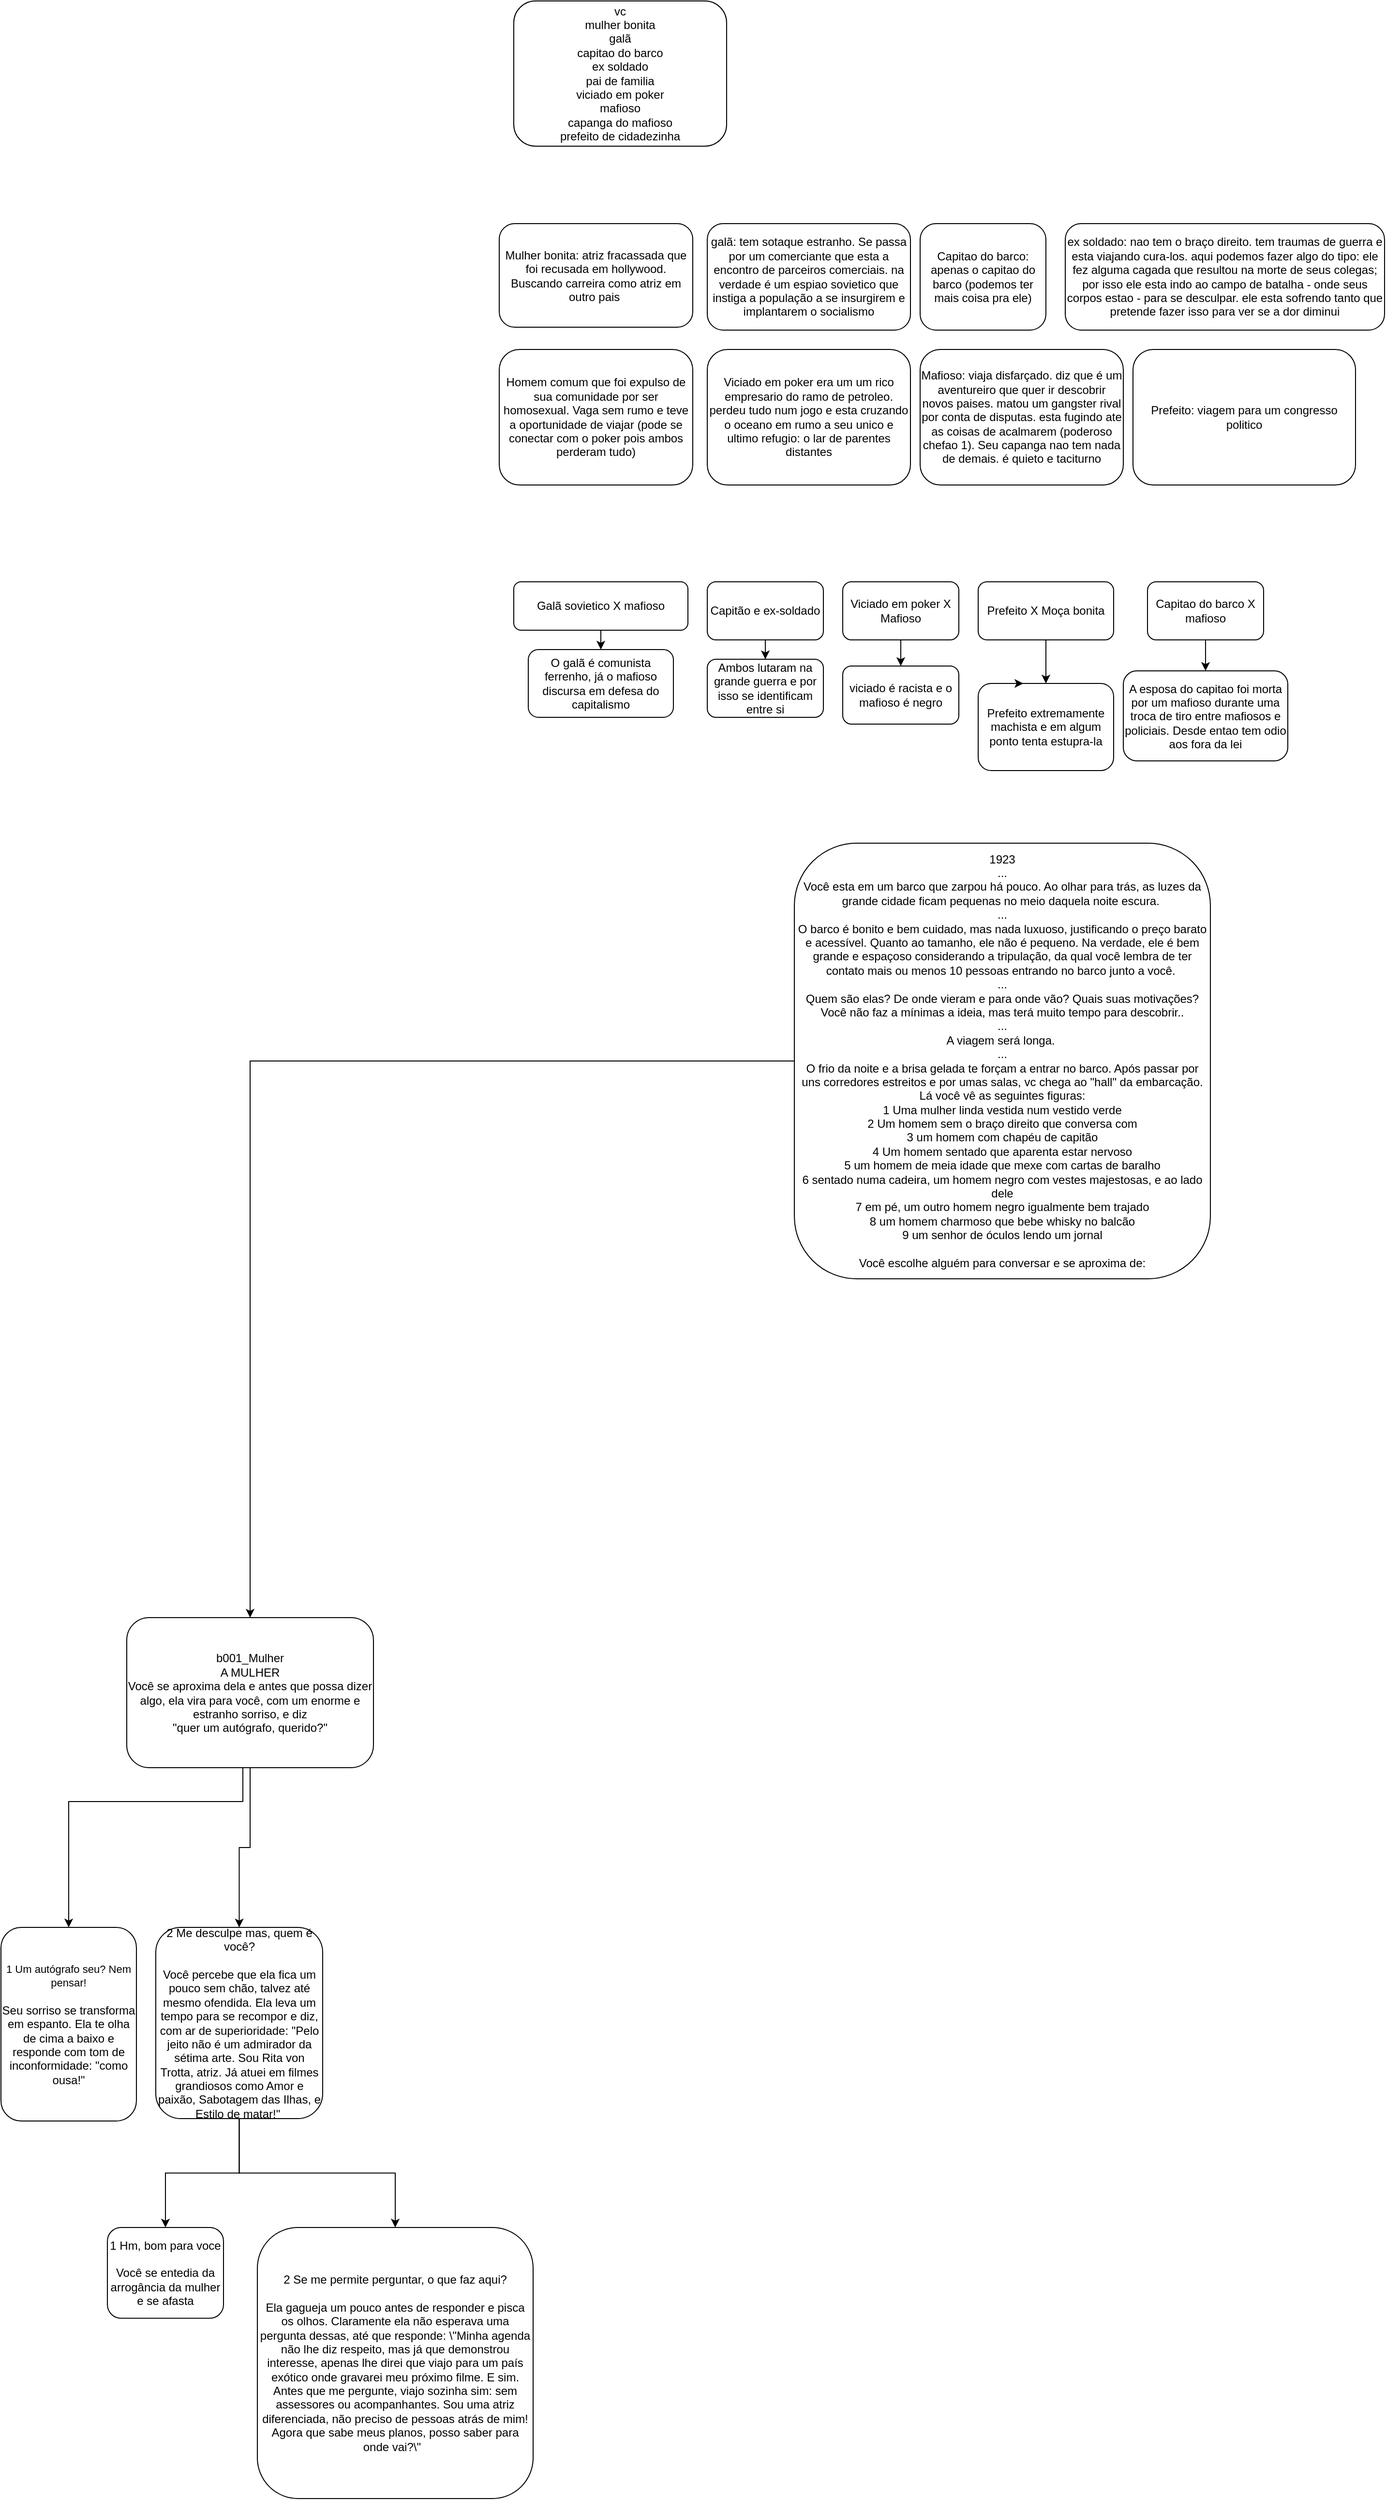 <mxfile version="13.7.2" type="device"><diagram id="xYP2UTiluw4lWn7M9EKB" name="Page-1"><mxGraphModel dx="599" dy="310" grid="1" gridSize="10" guides="1" tooltips="1" connect="1" arrows="1" fold="1" page="1" pageScale="1" pageWidth="1169" pageHeight="827" math="0" shadow="0"><root><mxCell id="0"/><mxCell id="1" parent="0"/><mxCell id="Bb-sUptRM2qQBuefRX71-3" value="vc&lt;br&gt;mulher bonita&lt;br&gt;galã&lt;br&gt;capitao do barco&lt;br&gt;ex soldado&lt;br&gt;pai de familia&lt;br&gt;viciado em poker&lt;br&gt;mafioso&lt;br&gt;capanga do mafioso&lt;br&gt;prefeito de cidadezinha&lt;br&gt;" style="rounded=1;whiteSpace=wrap;html=1;" vertex="1" parent="1"><mxGeometry x="600" y="140" width="220" height="150" as="geometry"/></mxCell><mxCell id="Bb-sUptRM2qQBuefRX71-4" value="Mulher bonita: atriz fracassada que foi recusada em hollywood. Buscando carreira como atriz em outro pais&amp;nbsp;" style="rounded=1;whiteSpace=wrap;html=1;" vertex="1" parent="1"><mxGeometry x="585" y="370" width="200" height="107" as="geometry"/></mxCell><mxCell id="Bb-sUptRM2qQBuefRX71-5" value="galã: tem sotaque estranho. Se passa por um comerciante que esta a encontro de parceiros comerciais. na verdade é um espiao sovietico que instiga a população a se insurgirem e implantarem o socialismo" style="rounded=1;whiteSpace=wrap;html=1;" vertex="1" parent="1"><mxGeometry x="800" y="370" width="210" height="110" as="geometry"/></mxCell><mxCell id="Bb-sUptRM2qQBuefRX71-6" value="Capitao do barco: apenas o capitao do barco (podemos ter mais coisa pra ele)" style="rounded=1;whiteSpace=wrap;html=1;" vertex="1" parent="1"><mxGeometry x="1020" y="370" width="130" height="110" as="geometry"/></mxCell><mxCell id="Bb-sUptRM2qQBuefRX71-7" value="ex soldado: nao tem o braço direito. tem traumas de guerra e esta viajando cura-los. aqui podemos fazer algo do tipo: ele fez alguma cagada que resultou na morte de seus colegas; por isso ele esta indo ao campo de batalha - onde seus corpos estao - para se desculpar. ele esta sofrendo tanto que pretende fazer isso para ver se a dor diminui" style="rounded=1;whiteSpace=wrap;html=1;" vertex="1" parent="1"><mxGeometry x="1170" y="370" width="330" height="110" as="geometry"/></mxCell><mxCell id="Bb-sUptRM2qQBuefRX71-8" value="Homem comum que foi expulso de sua comunidade por ser homosexual. Vaga sem rumo e teve a oportunidade de viajar (pode se conectar com o poker pois ambos perderam tudo)" style="rounded=1;whiteSpace=wrap;html=1;" vertex="1" parent="1"><mxGeometry x="585" y="500" width="200" height="140" as="geometry"/></mxCell><mxCell id="Bb-sUptRM2qQBuefRX71-9" value="Viciado em poker era um um rico empresario do ramo de petroleo. perdeu tudo num jogo e esta cruzando o oceano em rumo a seu unico e ultimo refugio: o lar de parentes distantes" style="rounded=1;whiteSpace=wrap;html=1;" vertex="1" parent="1"><mxGeometry x="800" y="500" width="210" height="140" as="geometry"/></mxCell><mxCell id="Bb-sUptRM2qQBuefRX71-10" value="Mafioso: viaja disfarçado. diz que é um aventureiro que quer ir descobrir novos paises. matou um gangster rival por conta de disputas. esta fugindo ate as coisas de acalmarem (poderoso chefao 1). Seu capanga nao tem nada de demais. é quieto e taciturno" style="rounded=1;whiteSpace=wrap;html=1;" vertex="1" parent="1"><mxGeometry x="1020" y="500" width="210" height="140" as="geometry"/></mxCell><mxCell id="Bb-sUptRM2qQBuefRX71-11" value="Prefeito: viagem para um congresso politico" style="rounded=1;whiteSpace=wrap;html=1;" vertex="1" parent="1"><mxGeometry x="1240" y="500" width="230" height="140" as="geometry"/></mxCell><mxCell id="Bb-sUptRM2qQBuefRX71-24" style="edgeStyle=orthogonalEdgeStyle;rounded=0;orthogonalLoop=1;jettySize=auto;html=1;exitX=0.5;exitY=1;exitDx=0;exitDy=0;entryX=0.5;entryY=0;entryDx=0;entryDy=0;" edge="1" parent="1" source="Bb-sUptRM2qQBuefRX71-22" target="Bb-sUptRM2qQBuefRX71-23"><mxGeometry relative="1" as="geometry"/></mxCell><mxCell id="Bb-sUptRM2qQBuefRX71-22" value="Galã sovietico X mafioso" style="rounded=1;whiteSpace=wrap;html=1;" vertex="1" parent="1"><mxGeometry x="600" y="740" width="180" height="50" as="geometry"/></mxCell><mxCell id="Bb-sUptRM2qQBuefRX71-23" value="O galã é comunista ferrenho, já o mafioso discursa em defesa do capitalismo" style="rounded=1;whiteSpace=wrap;html=1;" vertex="1" parent="1"><mxGeometry x="615" y="810" width="150" height="70" as="geometry"/></mxCell><mxCell id="Bb-sUptRM2qQBuefRX71-27" value="" style="edgeStyle=orthogonalEdgeStyle;rounded=0;orthogonalLoop=1;jettySize=auto;html=1;" edge="1" parent="1" source="Bb-sUptRM2qQBuefRX71-25" target="Bb-sUptRM2qQBuefRX71-26"><mxGeometry relative="1" as="geometry"/></mxCell><mxCell id="Bb-sUptRM2qQBuefRX71-25" value="Capitão e ex-soldado" style="rounded=1;whiteSpace=wrap;html=1;" vertex="1" parent="1"><mxGeometry x="800" y="740" width="120" height="60" as="geometry"/></mxCell><mxCell id="Bb-sUptRM2qQBuefRX71-26" value="Ambos lutaram na grande guerra e por isso se identificam entre si" style="whiteSpace=wrap;html=1;rounded=1;" vertex="1" parent="1"><mxGeometry x="800" y="820" width="120" height="60" as="geometry"/></mxCell><mxCell id="Bb-sUptRM2qQBuefRX71-30" value="" style="edgeStyle=orthogonalEdgeStyle;rounded=0;orthogonalLoop=1;jettySize=auto;html=1;" edge="1" parent="1" source="Bb-sUptRM2qQBuefRX71-28" target="Bb-sUptRM2qQBuefRX71-29"><mxGeometry relative="1" as="geometry"/></mxCell><mxCell id="Bb-sUptRM2qQBuefRX71-28" value="Viciado em poker X Mafioso" style="rounded=1;whiteSpace=wrap;html=1;" vertex="1" parent="1"><mxGeometry x="940" y="740" width="120" height="60" as="geometry"/></mxCell><mxCell id="Bb-sUptRM2qQBuefRX71-29" value="viciado é racista e o mafioso é negro" style="whiteSpace=wrap;html=1;rounded=1;" vertex="1" parent="1"><mxGeometry x="940" y="827" width="120" height="60" as="geometry"/></mxCell><mxCell id="Bb-sUptRM2qQBuefRX71-33" value="" style="edgeStyle=orthogonalEdgeStyle;rounded=0;orthogonalLoop=1;jettySize=auto;html=1;" edge="1" parent="1" source="Bb-sUptRM2qQBuefRX71-31" target="Bb-sUptRM2qQBuefRX71-32"><mxGeometry relative="1" as="geometry"/></mxCell><mxCell id="Bb-sUptRM2qQBuefRX71-31" value="Prefeito X Moça bonita" style="rounded=1;whiteSpace=wrap;html=1;" vertex="1" parent="1"><mxGeometry x="1080" y="740" width="140" height="60" as="geometry"/></mxCell><mxCell id="Bb-sUptRM2qQBuefRX71-32" value="Prefeito extremamente machista e em algum ponto tenta estupra-la" style="whiteSpace=wrap;html=1;rounded=1;" vertex="1" parent="1"><mxGeometry x="1080" y="845" width="140" height="90" as="geometry"/></mxCell><mxCell id="Bb-sUptRM2qQBuefRX71-34" style="edgeStyle=orthogonalEdgeStyle;rounded=0;orthogonalLoop=1;jettySize=auto;html=1;exitX=0.25;exitY=0;exitDx=0;exitDy=0;entryX=0.333;entryY=0;entryDx=0;entryDy=0;entryPerimeter=0;" edge="1" parent="1" source="Bb-sUptRM2qQBuefRX71-32" target="Bb-sUptRM2qQBuefRX71-32"><mxGeometry relative="1" as="geometry"/></mxCell><mxCell id="Bb-sUptRM2qQBuefRX71-37" value="" style="edgeStyle=orthogonalEdgeStyle;rounded=0;orthogonalLoop=1;jettySize=auto;html=1;" edge="1" parent="1" source="Bb-sUptRM2qQBuefRX71-35" target="Bb-sUptRM2qQBuefRX71-36"><mxGeometry relative="1" as="geometry"/></mxCell><mxCell id="Bb-sUptRM2qQBuefRX71-35" value="Capitao do barco X mafioso" style="rounded=1;whiteSpace=wrap;html=1;" vertex="1" parent="1"><mxGeometry x="1255" y="740" width="120" height="60" as="geometry"/></mxCell><mxCell id="Bb-sUptRM2qQBuefRX71-36" value="A esposa do capitao foi morta por um mafioso durante uma troca de tiro entre mafiosos e policiais. Desde entao tem odio aos fora da lei" style="whiteSpace=wrap;html=1;rounded=1;" vertex="1" parent="1"><mxGeometry x="1230" y="832" width="170" height="93" as="geometry"/></mxCell><mxCell id="Bb-sUptRM2qQBuefRX71-40" value="" style="edgeStyle=orthogonalEdgeStyle;rounded=0;orthogonalLoop=1;jettySize=auto;html=1;" edge="1" parent="1" source="Bb-sUptRM2qQBuefRX71-38" target="Bb-sUptRM2qQBuefRX71-39"><mxGeometry relative="1" as="geometry"/></mxCell><mxCell id="Bb-sUptRM2qQBuefRX71-38" value="1923&lt;br&gt;...&lt;br&gt;Você esta em um barco que zarpou há pouco. Ao olhar para trás, as luzes da grande cidade ficam pequenas no meio daquela noite escura.&amp;nbsp;&lt;br&gt;...&lt;br&gt;O barco é bonito e bem cuidado, mas nada luxuoso, justificando o preço barato e acessível. Quanto ao tamanho, ele não é pequeno. Na verdade, ele é bem grande e espaçoso considerando a tripulação, da qual você lembra de ter contato mais ou menos 10 pessoas entrando no barco junto a você.&amp;nbsp;&lt;br&gt;...&lt;br&gt;Quem são elas? De onde vieram e para onde vão? Quais suas motivações? Você não faz a mínimas a ideia, mas terá muito tempo para descobrir..&lt;br&gt;...&lt;br&gt;A viagem será longa.&amp;nbsp;&lt;br&gt;...&lt;br&gt;O frio da noite e a brisa gelada te forçam a entrar no barco. Após passar por uns corredores estreitos e por umas salas, vc chega ao &quot;hall&quot; da embarcação. Lá você vê as seguintes figuras:&lt;br&gt;1 Uma mulher linda vestida num vestido verde&lt;br&gt;2 Um homem sem o braço direito que conversa com&lt;br&gt;3 um homem com chapéu de capitão&lt;br&gt;4 Um homem sentado que aparenta estar nervoso&lt;br&gt;5 um homem de meia idade que mexe com cartas de baralho&lt;br&gt;6 sentado numa cadeira, um homem negro com vestes majestosas, e ao lado dele&lt;br&gt;7 em pé, um outro homem negro igualmente bem trajado&lt;br&gt;8 um homem charmoso que bebe&amp;nbsp;whisky no balcão&lt;br&gt;9 um senhor de óculos lendo um jornal&lt;br&gt;&lt;br&gt;Você escolhe alguém para conversar e se aproxima de:" style="rounded=1;whiteSpace=wrap;html=1;" vertex="1" parent="1"><mxGeometry x="890" y="1010" width="430" height="450" as="geometry"/></mxCell><mxCell id="Bb-sUptRM2qQBuefRX71-42" value="" style="edgeStyle=orthogonalEdgeStyle;rounded=0;orthogonalLoop=1;jettySize=auto;html=1;" edge="1" parent="1" source="Bb-sUptRM2qQBuefRX71-39" target="Bb-sUptRM2qQBuefRX71-41"><mxGeometry relative="1" as="geometry"><Array as="points"><mxPoint x="320" y="2000"/><mxPoint x="140" y="2000"/></Array></mxGeometry></mxCell><mxCell id="Bb-sUptRM2qQBuefRX71-45" value="" style="edgeStyle=orthogonalEdgeStyle;rounded=0;orthogonalLoop=1;jettySize=auto;html=1;" edge="1" parent="1" source="Bb-sUptRM2qQBuefRX71-39" target="Bb-sUptRM2qQBuefRX71-44"><mxGeometry relative="1" as="geometry"/></mxCell><mxCell id="Bb-sUptRM2qQBuefRX71-39" value="b001_Mulher&lt;br&gt;A MULHER&lt;br&gt;Você se aproxima dela e antes que possa dizer algo, ela vira para você, com um enorme e estranho sorriso, e diz&lt;br&gt;&quot;quer um autógrafo, querido?&quot;" style="whiteSpace=wrap;html=1;rounded=1;" vertex="1" parent="1"><mxGeometry x="200" y="1810" width="255" height="155" as="geometry"/></mxCell><mxCell id="Bb-sUptRM2qQBuefRX71-41" value="&lt;span style=&quot;font-size: 11px&quot;&gt;1 Um autógrafo seu? Nem pensar!&lt;/span&gt;&lt;br&gt;&lt;br&gt;Seu sorriso se transforma em espanto.&amp;nbsp;Ela te olha de cima a baixo e responde com tom de inconformidade: &quot;como ousa!&quot;" style="whiteSpace=wrap;html=1;rounded=1;" vertex="1" parent="1"><mxGeometry x="70" y="2130" width="140" height="200" as="geometry"/></mxCell><mxCell id="Bb-sUptRM2qQBuefRX71-47" value="" style="edgeStyle=orthogonalEdgeStyle;rounded=0;orthogonalLoop=1;jettySize=auto;html=1;" edge="1" parent="1" source="Bb-sUptRM2qQBuefRX71-44" target="Bb-sUptRM2qQBuefRX71-46"><mxGeometry relative="1" as="geometry"/></mxCell><mxCell id="Bb-sUptRM2qQBuefRX71-49" value="" style="edgeStyle=orthogonalEdgeStyle;rounded=0;orthogonalLoop=1;jettySize=auto;html=1;" edge="1" parent="1" source="Bb-sUptRM2qQBuefRX71-44" target="Bb-sUptRM2qQBuefRX71-48"><mxGeometry relative="1" as="geometry"/></mxCell><mxCell id="Bb-sUptRM2qQBuefRX71-44" value="2 Me desculpe mas, quem é você?&lt;br&gt;&lt;br&gt;Você percebe que ela fica um pouco sem chão, talvez até mesmo ofendida. Ela leva um tempo para se recompor e diz, com ar de superioridade: &quot;Pelo jeito não é um admirador da sétima arte. Sou Rita von Trotta, atriz. Já atuei em filmes grandiosos como Amor e paixão, Sabotagem das Ilhas, e Estilo de matar!&quot;&amp;nbsp;" style="whiteSpace=wrap;html=1;rounded=1;" vertex="1" parent="1"><mxGeometry x="230" y="2130" width="172.5" height="197.5" as="geometry"/></mxCell><mxCell id="Bb-sUptRM2qQBuefRX71-46" value="1 Hm, bom para voce&lt;br&gt;&lt;br&gt;Você se entedia da arrogância da mulher e se afasta" style="whiteSpace=wrap;html=1;rounded=1;" vertex="1" parent="1"><mxGeometry x="180" y="2440" width="120" height="93.75" as="geometry"/></mxCell><mxCell id="Bb-sUptRM2qQBuefRX71-48" value="2 Se me permite perguntar, o que faz aqui?&lt;br&gt;&lt;br&gt;Ela gagueja um pouco antes de responder e pisca os olhos. Claramente ela não esperava uma pergunta dessas, até que responde: \&quot;Minha agenda não lhe diz respeito, mas já que demonstrou interesse, apenas lhe direi que viajo para um país exótico onde gravarei meu próximo filme. E sim. Antes que me pergunte, viajo sozinha sim: sem assessores ou acompanhantes. Sou uma atriz diferenciada, não preciso de pessoas atrás de mim! Agora que sabe meus planos, posso saber para onde vai?\&quot;&amp;nbsp;&amp;nbsp;" style="whiteSpace=wrap;html=1;rounded=1;" vertex="1" parent="1"><mxGeometry x="335" y="2440" width="285" height="280" as="geometry"/></mxCell></root></mxGraphModel></diagram></mxfile>